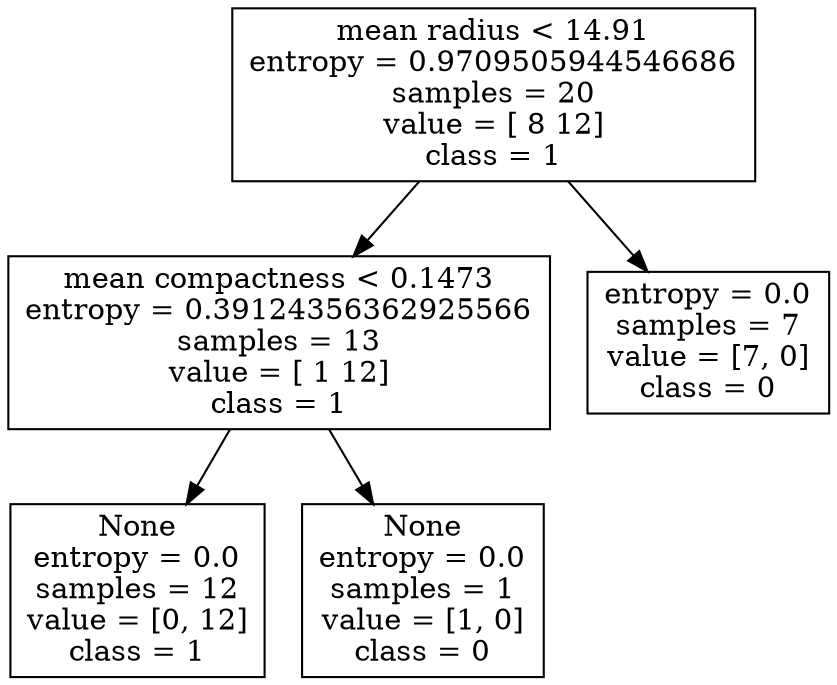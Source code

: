 digraph Tree {
node [shape=box] ;0[label="mean radius < 14.91\nentropy = 0.9709505944546686\nsamples = 20\nvalue = [ 8 12]\nclass = 1"] ;
1[label="mean compactness < 0.1473\nentropy = 0.39124356362925566\nsamples = 13\nvalue = [ 1 12]\nclass = 1"] ;
0 -> 1 ;

2[label="None\nentropy = 0.0\nsamples = 12\nvalue = [0, 12]\nclass = 1"] ;
1 -> 2 ;

3[label="None\nentropy = 0.0\nsamples = 1\nvalue = [1, 0]\nclass = 0"] ;
1 -> 3 ;

4[label="entropy = 0.0\nsamples = 7\nvalue = [7, 0]\nclass = 0"] ;
0 -> 4 ;

}
